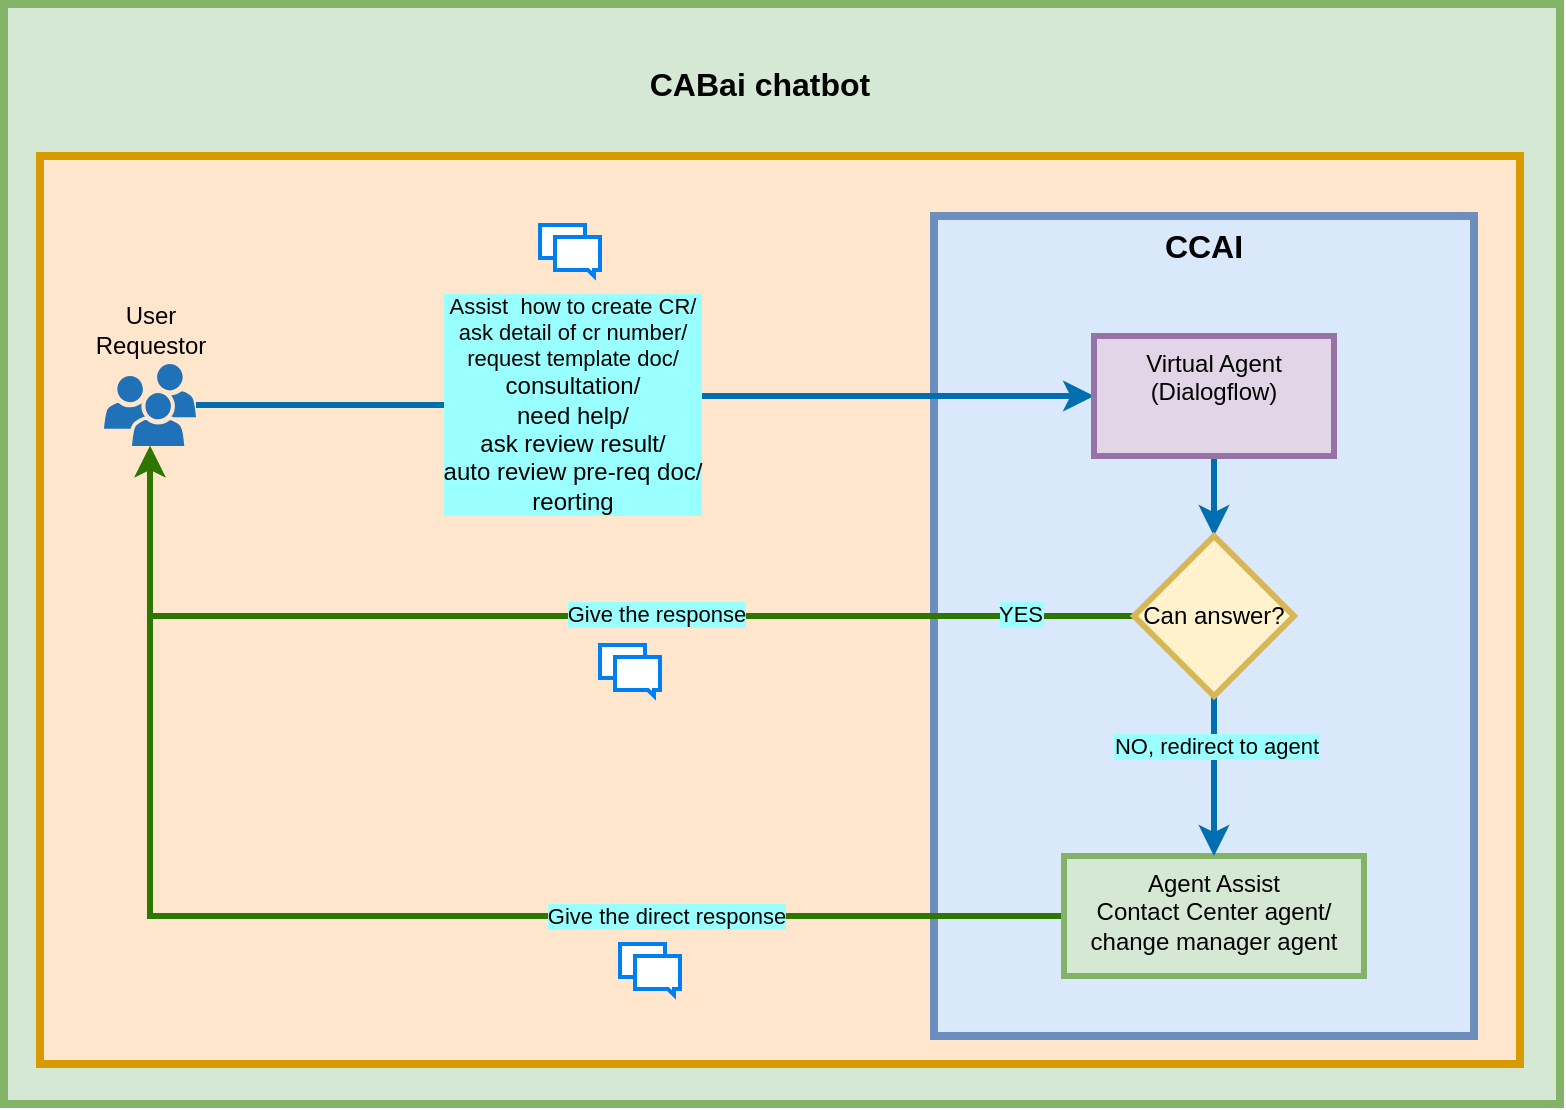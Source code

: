 <mxfile version="22.1.5" type="github">
  <diagram name="Page-1" id="_4RhQsaLEIcMZUvpXe1u">
    <mxGraphModel dx="1042" dy="543" grid="1" gridSize="10" guides="1" tooltips="1" connect="1" arrows="1" fold="1" page="1" pageScale="1" pageWidth="850" pageHeight="1100" math="0" shadow="0">
      <root>
        <mxCell id="0" />
        <mxCell id="1" parent="0" />
        <mxCell id="609UB_5nZvNRpZ_Gh5ap-8" value="" style="rounded=0;whiteSpace=wrap;html=1;fillColor=#d5e8d4;strokeColor=#82b366;strokeWidth=4;" vertex="1" parent="1">
          <mxGeometry x="22" y="60" width="778" height="550" as="geometry" />
        </mxCell>
        <mxCell id="609UB_5nZvNRpZ_Gh5ap-10" value="" style="rounded=0;whiteSpace=wrap;html=1;fillColor=#ffe6cc;strokeColor=#d79b00;strokeWidth=4;" vertex="1" parent="1">
          <mxGeometry x="40" y="136" width="740" height="454" as="geometry" />
        </mxCell>
        <mxCell id="MFfRlPMHt3bNwRhRdUh6-9" value="" style="rounded=0;whiteSpace=wrap;html=1;fillColor=#dae8fc;strokeColor=#6c8ebf;strokeWidth=4;" parent="1" vertex="1">
          <mxGeometry x="487" y="166" width="270" height="410" as="geometry" />
        </mxCell>
        <mxCell id="MFfRlPMHt3bNwRhRdUh6-3" value="" style="edgeStyle=orthogonalEdgeStyle;rounded=0;orthogonalLoop=1;jettySize=auto;html=1;startArrow=none;startFill=0;fillColor=#1ba1e2;strokeColor=#006EAF;strokeWidth=3;" parent="1" source="609UB_5nZvNRpZ_Gh5ap-12" target="MFfRlPMHt3bNwRhRdUh6-2" edge="1">
          <mxGeometry relative="1" as="geometry">
            <mxPoint x="97" y="256" as="sourcePoint" />
          </mxGeometry>
        </mxCell>
        <mxCell id="MFfRlPMHt3bNwRhRdUh6-4" value="Assist&amp;nbsp; how to create CR/&lt;br&gt;ask detail of cr number/&lt;br&gt;request template doc/&lt;br style=&quot;border-color: var(--border-color); font-size: 12px;&quot;&gt;&lt;span style=&quot;font-size: 12px;&quot;&gt;consultation/&lt;br&gt;need help/&lt;br&gt;ask review result/&lt;br&gt;auto review pre-req doc/&lt;br&gt;reorting&lt;/span&gt;" style="edgeLabel;html=1;align=center;verticalAlign=middle;resizable=0;points=[];labelBackgroundColor=#99FFFF;" parent="MFfRlPMHt3bNwRhRdUh6-3" vertex="1" connectable="0">
          <mxGeometry x="-0.173" y="1" relative="1" as="geometry">
            <mxPoint as="offset" />
          </mxGeometry>
        </mxCell>
        <mxCell id="609UB_5nZvNRpZ_Gh5ap-2" style="edgeStyle=orthogonalEdgeStyle;rounded=0;orthogonalLoop=1;jettySize=auto;html=1;entryX=0.5;entryY=0;entryDx=0;entryDy=0;fillColor=#1ba1e2;strokeColor=#006EAF;strokeWidth=3;" edge="1" parent="1" source="MFfRlPMHt3bNwRhRdUh6-2" target="609UB_5nZvNRpZ_Gh5ap-1">
          <mxGeometry relative="1" as="geometry" />
        </mxCell>
        <mxCell id="MFfRlPMHt3bNwRhRdUh6-2" value="Virtual Agent&lt;br&gt;(Dialogflow)" style="whiteSpace=wrap;html=1;verticalAlign=top;strokeWidth=3;fillColor=#e1d5e7;strokeColor=#9673a6;" parent="1" vertex="1">
          <mxGeometry x="567" y="226" width="120" height="60" as="geometry" />
        </mxCell>
        <mxCell id="MFfRlPMHt3bNwRhRdUh6-8" style="edgeStyle=orthogonalEdgeStyle;rounded=0;orthogonalLoop=1;jettySize=auto;html=1;fillColor=#60a917;strokeColor=#2D7600;strokeWidth=3;" parent="1" source="MFfRlPMHt3bNwRhRdUh6-6" target="609UB_5nZvNRpZ_Gh5ap-12" edge="1">
          <mxGeometry relative="1" as="geometry">
            <mxPoint x="82" y="286" as="targetPoint" />
          </mxGeometry>
        </mxCell>
        <mxCell id="609UB_5nZvNRpZ_Gh5ap-11" value="Give the direct response" style="edgeLabel;html=1;align=center;verticalAlign=middle;resizable=0;points=[];labelBackgroundColor=#99FFFF;" vertex="1" connectable="0" parent="MFfRlPMHt3bNwRhRdUh6-8">
          <mxGeometry x="-0.425" relative="1" as="geometry">
            <mxPoint as="offset" />
          </mxGeometry>
        </mxCell>
        <mxCell id="MFfRlPMHt3bNwRhRdUh6-6" value="Agent Assist&lt;br&gt;Contact Center agent/&lt;br&gt;change manager agent" style="whiteSpace=wrap;html=1;verticalAlign=top;strokeWidth=3;fillColor=#d5e8d4;strokeColor=#82b366;" parent="1" vertex="1">
          <mxGeometry x="552" y="486" width="150" height="60" as="geometry" />
        </mxCell>
        <mxCell id="MFfRlPMHt3bNwRhRdUh6-10" value="CCAI" style="text;html=1;strokeColor=none;fillColor=none;align=center;verticalAlign=middle;whiteSpace=wrap;rounded=0;strokeWidth=1;fontStyle=1;fontSize=16;" parent="1" vertex="1">
          <mxGeometry x="592" y="166" width="60" height="30" as="geometry" />
        </mxCell>
        <mxCell id="609UB_5nZvNRpZ_Gh5ap-3" style="edgeStyle=orthogonalEdgeStyle;rounded=0;orthogonalLoop=1;jettySize=auto;html=1;fillColor=#60a917;strokeColor=#2D7600;strokeWidth=3;" edge="1" parent="1" source="609UB_5nZvNRpZ_Gh5ap-1" target="609UB_5nZvNRpZ_Gh5ap-12">
          <mxGeometry relative="1" as="geometry">
            <mxPoint x="82" y="286" as="targetPoint" />
          </mxGeometry>
        </mxCell>
        <mxCell id="609UB_5nZvNRpZ_Gh5ap-5" value="Give the response" style="edgeLabel;html=1;align=center;verticalAlign=middle;resizable=0;points=[];labelBackgroundColor=#99FFFF;" vertex="1" connectable="0" parent="609UB_5nZvNRpZ_Gh5ap-3">
          <mxGeometry x="-0.169" y="-1" relative="1" as="geometry">
            <mxPoint as="offset" />
          </mxGeometry>
        </mxCell>
        <mxCell id="609UB_5nZvNRpZ_Gh5ap-6" value="YES" style="edgeLabel;html=1;align=center;verticalAlign=middle;resizable=0;points=[];labelBackgroundColor=#99FFFF;" vertex="1" connectable="0" parent="609UB_5nZvNRpZ_Gh5ap-3">
          <mxGeometry x="-0.801" y="-1" relative="1" as="geometry">
            <mxPoint as="offset" />
          </mxGeometry>
        </mxCell>
        <mxCell id="609UB_5nZvNRpZ_Gh5ap-4" style="edgeStyle=orthogonalEdgeStyle;rounded=0;orthogonalLoop=1;jettySize=auto;html=1;entryX=0.5;entryY=0;entryDx=0;entryDy=0;fillColor=#1ba1e2;strokeColor=#006EAF;strokeWidth=3;" edge="1" parent="1" source="609UB_5nZvNRpZ_Gh5ap-1" target="MFfRlPMHt3bNwRhRdUh6-6">
          <mxGeometry relative="1" as="geometry" />
        </mxCell>
        <mxCell id="609UB_5nZvNRpZ_Gh5ap-7" value="NO, redirect to agent" style="edgeLabel;html=1;align=center;verticalAlign=middle;resizable=0;points=[];labelBackgroundColor=#99FFFF;" vertex="1" connectable="0" parent="609UB_5nZvNRpZ_Gh5ap-4">
          <mxGeometry x="-0.39" y="1" relative="1" as="geometry">
            <mxPoint as="offset" />
          </mxGeometry>
        </mxCell>
        <mxCell id="609UB_5nZvNRpZ_Gh5ap-1" value="Can answer?" style="rhombus;whiteSpace=wrap;html=1;strokeWidth=3;fillColor=#fff2cc;strokeColor=#d6b656;" vertex="1" parent="1">
          <mxGeometry x="587" y="326" width="80" height="80" as="geometry" />
        </mxCell>
        <mxCell id="609UB_5nZvNRpZ_Gh5ap-9" value="CABai chatbot" style="text;html=1;strokeColor=none;fillColor=none;align=center;verticalAlign=middle;whiteSpace=wrap;rounded=0;strokeWidth=1;fontStyle=1;fontSize=16;" vertex="1" parent="1">
          <mxGeometry x="340" y="70" width="120" height="60" as="geometry" />
        </mxCell>
        <mxCell id="609UB_5nZvNRpZ_Gh5ap-12" value="User&lt;br&gt;Requestor" style="sketch=0;pointerEvents=1;shadow=0;dashed=0;html=1;strokeColor=none;labelPosition=center;verticalLabelPosition=top;verticalAlign=bottom;outlineConnect=0;align=center;shape=mxgraph.office.users.users;fillColor=#2072B8;" vertex="1" parent="1">
          <mxGeometry x="72" y="240" width="46" height="41" as="geometry" />
        </mxCell>
        <mxCell id="609UB_5nZvNRpZ_Gh5ap-13" value="" style="html=1;verticalLabelPosition=bottom;align=center;labelBackgroundColor=#ffffff;verticalAlign=top;strokeWidth=2;strokeColor=#0080F0;shadow=0;dashed=0;shape=mxgraph.ios7.icons.messages;" vertex="1" parent="1">
          <mxGeometry x="290" y="170.5" width="30" height="25.5" as="geometry" />
        </mxCell>
        <mxCell id="609UB_5nZvNRpZ_Gh5ap-14" value="" style="html=1;verticalLabelPosition=bottom;align=center;labelBackgroundColor=#ffffff;verticalAlign=top;strokeWidth=2;strokeColor=#0080F0;shadow=0;dashed=0;shape=mxgraph.ios7.icons.messages;" vertex="1" parent="1">
          <mxGeometry x="320" y="380.5" width="30" height="25.5" as="geometry" />
        </mxCell>
        <mxCell id="609UB_5nZvNRpZ_Gh5ap-15" value="" style="html=1;verticalLabelPosition=bottom;align=center;labelBackgroundColor=#ffffff;verticalAlign=top;strokeWidth=2;strokeColor=#0080F0;shadow=0;dashed=0;shape=mxgraph.ios7.icons.messages;" vertex="1" parent="1">
          <mxGeometry x="330" y="530" width="30" height="25.5" as="geometry" />
        </mxCell>
      </root>
    </mxGraphModel>
  </diagram>
</mxfile>
